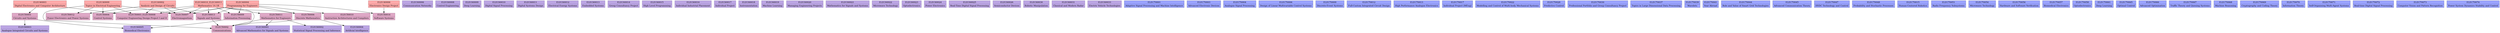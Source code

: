 // This is an auto-generated file. Don't edit this file; edit `modules.yml` instead.

digraph {
  node[shape="record", style="filled"];

  node[color="#945050", fillcolor="#ffaaaa"];

  ELEC40002 [label="{ELEC40002 | Analysis and Design of Circuits}"];

  ELEC40003 [label="{ELEC40003 | Digital Electronics and Computer Architecture}"];

  ELEC40004 [label="{ELEC40004 | Programming for Engineers}"];

  ELEC40006 [label="{ELEC40006 | Electronics Design Project}"];

  ELEC40009 [label="{ELEC40009 | Topics in Electrical Engineering}"];

  ELEC40010_ELEC40011 [label="{ELEC40010_ELEC40011 | Mathematics 1A 1B}"];

  node[color="#985d7d", fillcolor="#dea8c6"];

  ELEC50001 [label="{ELEC50001 | Circuits and Systems}"];
  ELEC40003 -> ELEC50001;

  ELEC50002 [label="{ELEC50002 | Communications}"];
  ELEC40009 -> ELEC50002;
  ELEC40010_ELEC40011 -> ELEC50002;
  ELEC50006 -> ELEC50002;
  ELEC50011 -> ELEC50002;
  ELEC50013 -> ELEC50002;

  ELEC50003_ELEC50008 [label="{ELEC50003_ELEC50008 | Computer Engineering Design Project I and II}"];
  ELEC40002 -> ELEC50003_ELEC50008;
  ELEC40003 -> ELEC50003_ELEC50008;
  ELEC40004 -> ELEC50003_ELEC50008;
  ELEC40009 -> ELEC50003_ELEC50008;
  ELEC40010_ELEC40011 -> ELEC50003_ELEC50008;

  ELEC50004 [label="{ELEC50004 | Control Systems}"];
  ELEC40009 -> ELEC50004;
  ELEC40010_ELEC40011 -> ELEC50004;

  ELEC50006 [label="{ELEC50006 | Discrete Mathematics}"];
  ELEC40004 -> ELEC50006;
  ELEC40010_ELEC40011 -> ELEC50006;

  ELEC50007 [label="{ELEC50007 | Electromagnetism}"];
  ELEC40002 -> ELEC50007;
  ELEC40004 -> ELEC50007;
  ELEC40009 -> ELEC50007;
  ELEC40010_ELEC40011 -> ELEC50007;

  ELEC50009 [label="{ELEC50009 | Information Processing}"];
  ELEC40004 -> ELEC50009;
  ELEC40010_ELEC40011 -> ELEC50009;

  ELEC50010 [label="{ELEC50010 | Instruction Architectures and Compilers}"];
  ELEC40004 -> ELEC50010;

  ELEC50011 [label="{ELEC50011 | Mathematics for Engineers}"];
  ELEC40010_ELEC40011 -> ELEC50011;

  ELEC50012 [label="{ELEC50012 | Power Electronics and Power Systems}"];
  ELEC40002 -> ELEC50012;
  ELEC40009 -> ELEC50012;

  ELEC50013 [label="{ELEC50013 | Signals and Systems}"];
  ELEC40002 -> ELEC50013;
  ELEC40004 -> ELEC50013;
  ELEC40010_ELEC40011 -> ELEC50013;

  ELEC50014 [label="{ELEC50014 | Software Systems}"];
  ELEC40004 -> ELEC50014;
  ELEC40006 -> ELEC50014;
  node[color="#7e68a4", fillcolor="#bba5e3"];

  ELEC60001 [label="{ELEC60001 | Advanced Mathematics for Signals and Systems}"];
  ELEC50011 -> ELEC60001;

  ELEC60002 [label="{ELEC60002 | Statistical Signal Processing and Inference}"];
  ELEC50011 -> ELEC60002;

  ELEC60003 [label="{ELEC60003 | Analogue Integrated Circuits and Systems}"];
  ELEC50001 -> ELEC60003;

  ELEC60004 [label="{ELEC60004 | Artificial Intelligence}"];
  ELEC50006 -> ELEC60004;

  ELEC60005 [label="{ELEC60005 | Biomedical Electronics}"];
  ELEC50001 -> ELEC60005;
  ELEC50009 -> ELEC60005;

  ELEC60006 [label="{ELEC60006 | Communication Networks}"];

  ELEC60008 [label="{ELEC60008 | Control Engineering}"];

  ELEC60009 [label="{ELEC60009 | Deep Learning}"];

  ELEC60010 [label="{ELEC60010 | Digital Signal Processing}"];

  ELEC60011 [label="{ELEC60011 | Digital Systems Design}"];

  ELEC60012 [label="{ELEC60012 | Electrical Energy Systems}"];

  ELEC60013 [label="{ELEC60013 | Embedded Systems}"];

  ELEC60014 [label="{ELEC60014 | Group Consultancy Project}"];

  ELEC60015 [label="{ELEC60015 | High Level Programming}"];

  ELEC60016 [label="{ELEC60016 | Individual Industrial Placement}"];

  ELEC60017 [label="{ELEC60017 | Individual Project}"];

  ELEC60018 [label="{ELEC60018 | Instrumentation}"];

  ELEC60019 [label="{ELEC60019 | Machine Learning}"];

  ELEC60020 [label="{ELEC60020 | Managing Engineering Projects}"];

  ELEC60021 [label="{ELEC60021 | Mathematics for Signals and Systems}"];

  ELEC60022 [label="{ELEC60022 | Microwave Technology}"];

  ELEC60023 [label="{ELEC60023 | Optoelectronics}"];

  ELEC60024 [label="{ELEC60024 | Power Electronics}"];

  ELEC60025 [label="{ELEC60025 | Real-Time Digital Signal Processing}"];

  ELEC60026 [label="{ELEC60026 | Semiconductor Devices}"];

  ELEC60030 [label="{ELEC60030 | Robotic Manipulation}"];

  ELEC60031 [label="{ELEC60031 | Classical and Modern Radar}"];

  ELEC60033 [label="{ELEC60033 | Electric Vehicle Technologies}"];
  node[color="#4d5395", fillcolor="#9aa3ff"];

  ELEC70001 [label="{ELEC70001 | Adaptive Signal Processing and Machine Intelligence}"];

  ELEC70003 [label="{ELEC70003 | Advanced Electronic Devices}"];

  ELEC70004 [label="{ELEC70004 | Analogue Signal Processing}"];

  ELEC70006 [label="{ELEC70006 | Design of Linear Multivariable Control Systems}"];

  ELEC70009 [label="{ELEC70009 | Discrete-Event Systems}"];

  ELEC70012 [label="{ELEC70012 | Full-Custom Integrated Circuit Design}"];

  ELEC70013 [label="{ELEC70013 | High Performance Analogue Electronics}"];

  ELEC70017 [label="{ELEC70017 | Individual Project (MEng)}"];

  ELEC70022 [label="{ELEC70022 | Modelling and Control of Multi-body Mechanical Systems}"];

  ELEC70028 [label="{ELEC70028 | Predictive Control}"];

  ELEC70030 [label="{ELEC70030 | Professional Portfolio and Group Consultancy Project}"];

  ELEC70037 [label="{ELEC70037 | Topics in Large Dimensional Data Processing}"];

  ELEC70039 [label="{ELEC70039 | Wavelets}"];

  ELEC70041 [label="{ELEC70041 | Year Abroad}"];

  ELEC70044 [label="{ELEC70044 | Role and Value of Smart Grid Technologies}"];

  ELEC70045 [label="{ELEC70045 | Advanced Communication Theory}"];

  ELEC70047 [label="{ELEC70047 | HVDC Technology and Control}"];

  ELEC70048 [label="{ELEC70048 | Probability and Stochastic Processes}"];

  ELEC70015 [label="{ELEC70015 | Human-Centered Robotics}"];

  ELEC70051 [label="{ELEC70051 | Radio Frequency Subsystems}"];

  ELEC70054 [label="{ELEC70054 | Microwave Technology}"];

  ELEC70056 [label="{ELEC70056 | Hardware and Software Verification}"];

  ELEC70057 [label="{ELEC70057 | Biomedical Electronics}"];

  ELEC70058 [label="{ELEC70058 | Optoelectronics}"];

  ELEC70061 [label="{ELEC70061 | Deep Learning}"];

  ELEC70065 [label="{ELEC70065 | Optimal Control}"];

  ELEC70066 [label="{ELEC70066 | Advanced Optimisation}"];

  ELEC70067 [label="{ELEC70067 | Traffic Theory and Queuing Systems}"];

  ELEC70068 [label="{ELEC70068 | Machine Reasoning}"];

  ELEC70069 [label="{ELEC70069 | Cryptography and Coding Theory}"];

  ELEC70070 [label="{ELEC70070 | Information Theory}"];

  ELEC70071 [label="{ELEC70071 | Self-Organising Multi-Agent Systems}"];

  ELEC70072 [label="{ELEC70072 | Real-time Digital Signal Processing}"];

  ELEC70073 [label="{ELEC70073 | Computer Vision and Pattern Recognition}"];

  ELEC70074 [label="{ELEC70074 | Power System Dynamics Stability and Control}"];
}
